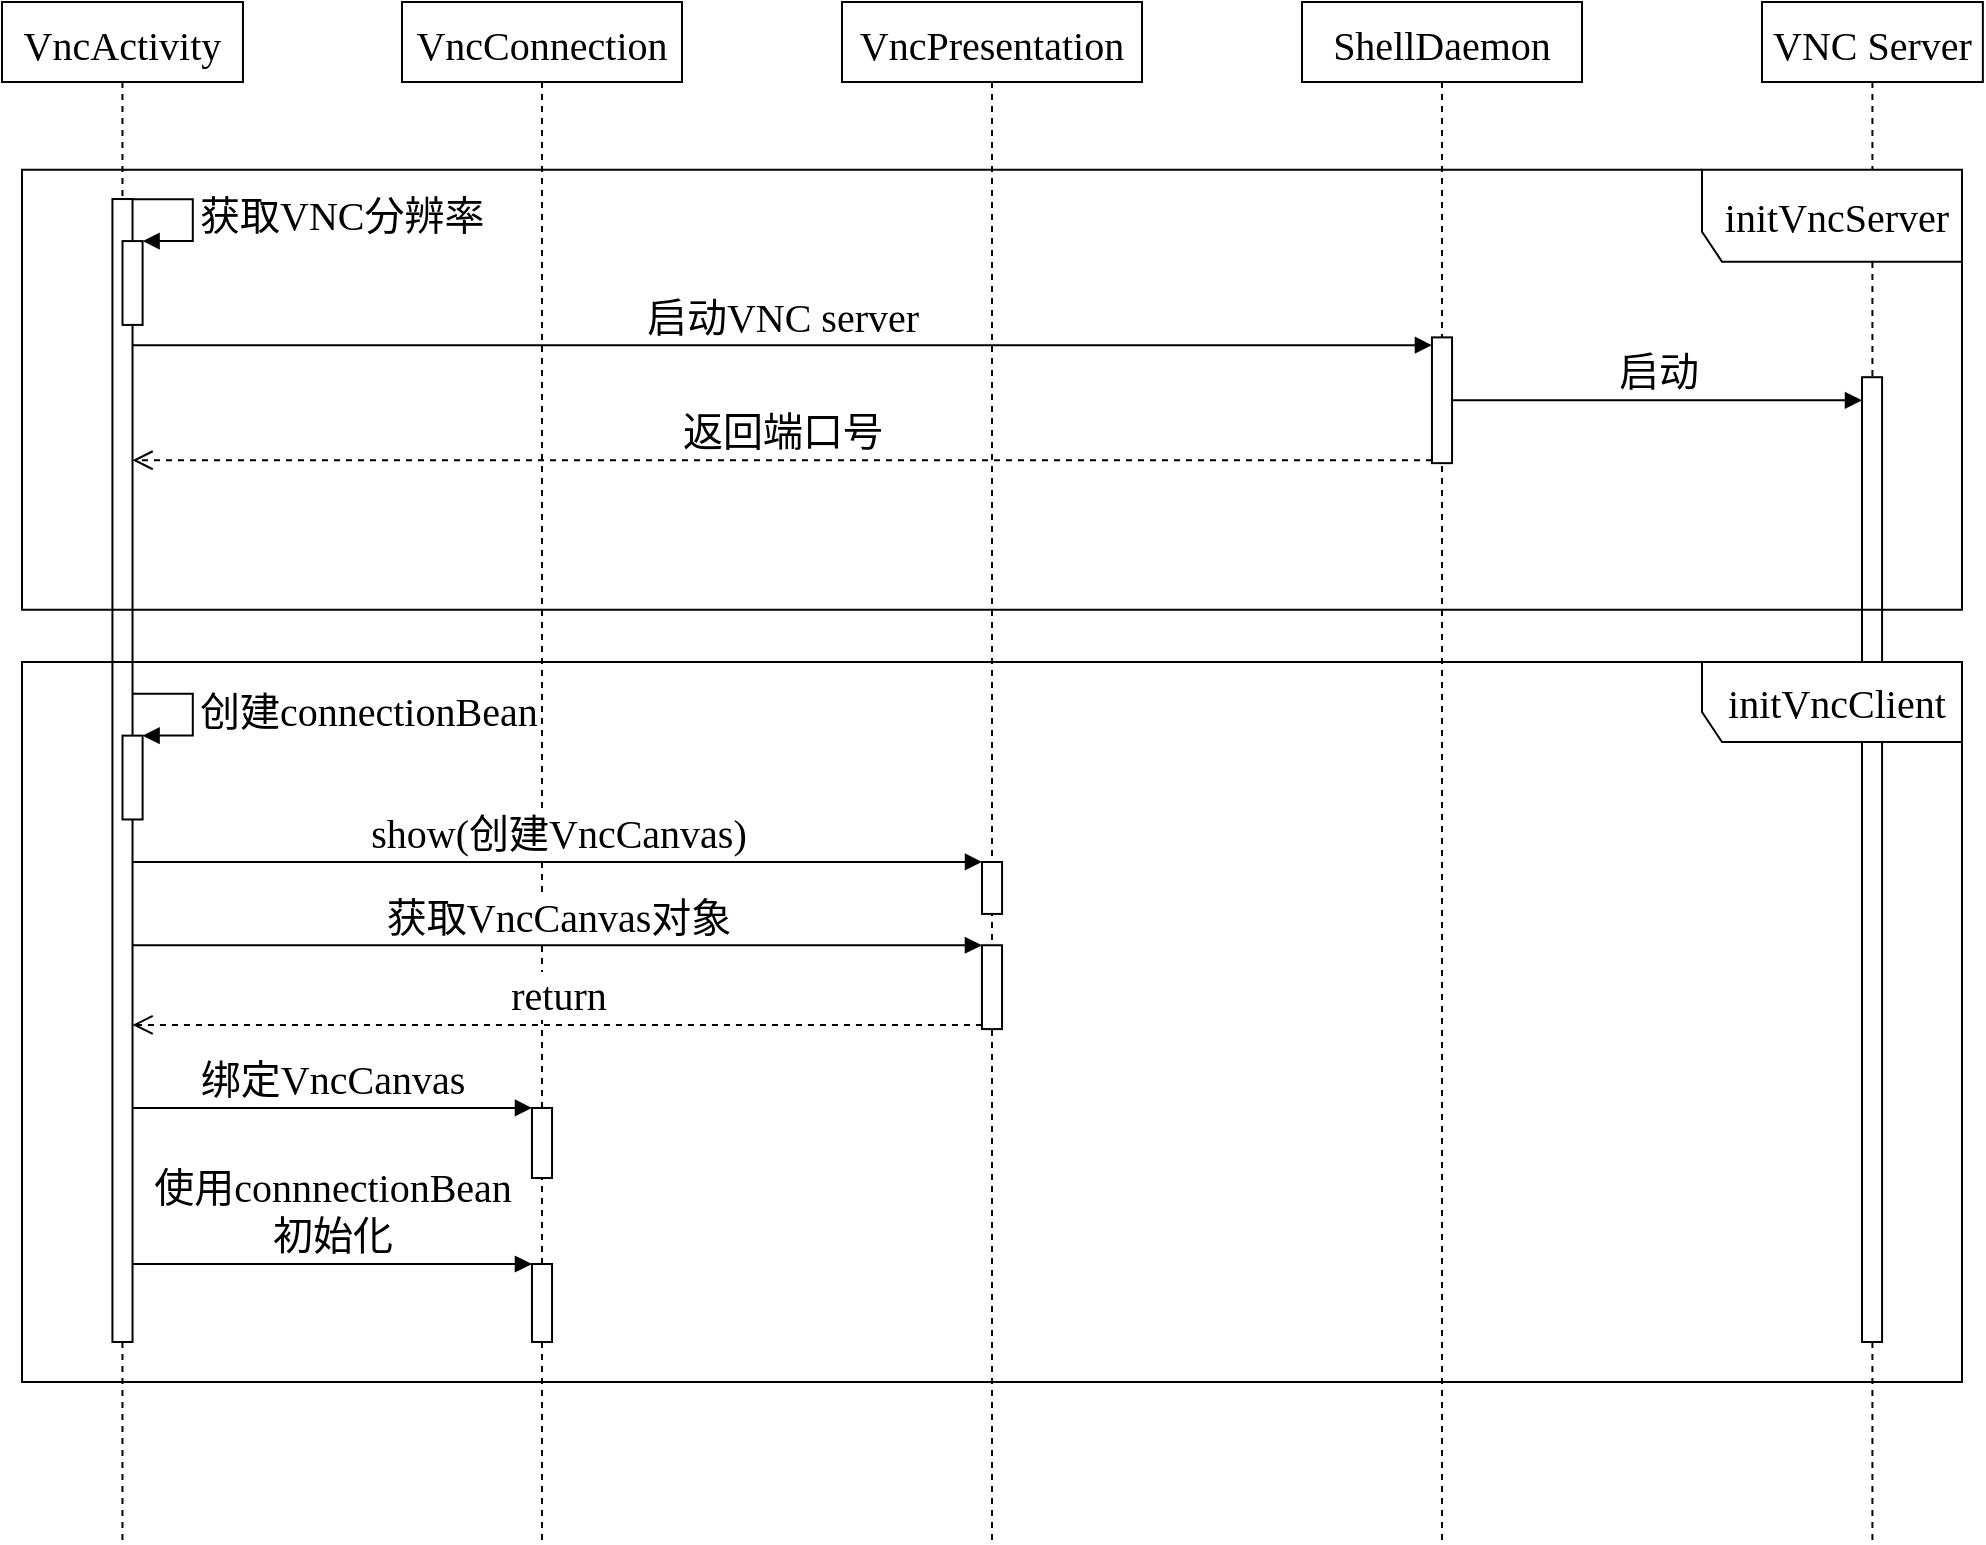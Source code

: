 <mxfile version="14.5.1" type="device"><diagram id="kgpKYQtTHZ0yAKxKKP6v" name="Page-1"><mxGraphModel dx="1911" dy="1233" grid="1" gridSize="10" guides="1" tooltips="1" connect="1" arrows="1" fold="1" page="1" pageScale="1" pageWidth="827" pageHeight="1169" math="0" shadow="0"><root><mxCell id="0"/><mxCell id="1" parent="0"/><mxCell id="MvXB4SHVEe0grJ45rhod-3" value="VNC Server" style="shape=umlLifeline;perimeter=lifelinePerimeter;container=0;collapsible=0;recursiveResize=0;rounded=0;shadow=0;strokeWidth=1;fontSize=20;fontFamily=Times New Roman;labelBackgroundColor=#ffffff;" vertex="1" parent="1"><mxGeometry x="1010" y="150" width="110.43" height="770" as="geometry"/></mxCell><mxCell id="MvXB4SHVEe0grJ45rhod-23" value="" style="html=1;points=[];perimeter=orthogonalPerimeter;fontSize=20;fontFamily=Times New Roman;labelBackgroundColor=#ffffff;" vertex="1" parent="1"><mxGeometry x="1060" y="337.6" width="10.04" height="482.4" as="geometry"/></mxCell><mxCell id="3nuBFxr9cyL0pnOWT2aG-1" value="VncActivity" style="shape=umlLifeline;perimeter=lifelinePerimeter;container=1;collapsible=0;recursiveResize=0;rounded=0;shadow=0;strokeWidth=1;fontSize=20;fontFamily=Times New Roman;labelBackgroundColor=#ffffff;" parent="1" vertex="1"><mxGeometry x="130" y="150" width="120.48" height="770" as="geometry"/></mxCell><mxCell id="MvXB4SHVEe0grJ45rhod-10" value="" style="html=1;points=[];perimeter=orthogonalPerimeter;fontSize=20;fontFamily=Times New Roman;labelBackgroundColor=#ffffff;" vertex="1" parent="3nuBFxr9cyL0pnOWT2aG-1"><mxGeometry x="55.22" y="98.52" width="10.04" height="571.48" as="geometry"/></mxCell><mxCell id="MvXB4SHVEe0grJ45rhod-20" value="" style="html=1;points=[];perimeter=orthogonalPerimeter;fontSize=20;fontFamily=Times New Roman;labelBackgroundColor=#ffffff;" vertex="1" parent="3nuBFxr9cyL0pnOWT2aG-1"><mxGeometry x="60.257" y="119.541" width="10.043" height="41.922" as="geometry"/></mxCell><mxCell id="MvXB4SHVEe0grJ45rhod-21" value="获取VNC分辨率" style="edgeStyle=orthogonalEdgeStyle;html=1;align=left;spacingLeft=2;endArrow=block;rounded=0;entryX=1;entryY=0;fontSize=20;fontFamily=Times New Roman;labelBackgroundColor=#ffffff;" edge="1" target="MvXB4SHVEe0grJ45rhod-20" parent="3nuBFxr9cyL0pnOWT2aG-1"><mxGeometry relative="1" as="geometry"><mxPoint x="65.279" y="98.579" as="sourcePoint"/><Array as="points"><mxPoint x="95.41" y="98.579"/></Array></mxGeometry></mxCell><mxCell id="MvXB4SHVEe0grJ45rhod-35" value="" style="html=1;points=[];perimeter=orthogonalPerimeter;fontSize=20;fontFamily=Times New Roman;labelBackgroundColor=#ffffff;" vertex="1" parent="3nuBFxr9cyL0pnOWT2aG-1"><mxGeometry x="60.257" y="366.816" width="10.043" height="41.922" as="geometry"/></mxCell><mxCell id="MvXB4SHVEe0grJ45rhod-36" value="创建connectionBean" style="edgeStyle=orthogonalEdgeStyle;html=1;align=left;spacingLeft=2;endArrow=block;rounded=0;entryX=1;entryY=0;fontSize=20;fontFamily=Times New Roman;labelBackgroundColor=#ffffff;" edge="1" target="MvXB4SHVEe0grJ45rhod-35" parent="3nuBFxr9cyL0pnOWT2aG-1"><mxGeometry relative="1" as="geometry"><mxPoint x="65.279" y="345.855" as="sourcePoint"/><Array as="points"><mxPoint x="95.41" y="345.855"/></Array></mxGeometry></mxCell><mxCell id="3nuBFxr9cyL0pnOWT2aG-5" value="VncConnection" style="shape=umlLifeline;perimeter=lifelinePerimeter;container=1;collapsible=0;recursiveResize=0;rounded=0;shadow=0;strokeWidth=1;fontSize=20;fontFamily=Times New Roman;labelBackgroundColor=#ffffff;" parent="1" vertex="1"><mxGeometry x="330" y="150" width="140" height="770" as="geometry"/></mxCell><mxCell id="MvXB4SHVEe0grJ45rhod-44" value="" style="html=1;points=[];perimeter=orthogonalPerimeter;fontSize=20;fontFamily=Times New Roman;labelBackgroundColor=#ffffff;" vertex="1" parent="3nuBFxr9cyL0pnOWT2aG-5"><mxGeometry x="64.98" y="552.99" width="10.04" height="35.01" as="geometry"/></mxCell><mxCell id="MvXB4SHVEe0grJ45rhod-46" value="" style="html=1;points=[];perimeter=orthogonalPerimeter;fontSize=20;fontFamily=Times New Roman;labelBackgroundColor=#ffffff;" vertex="1" parent="3nuBFxr9cyL0pnOWT2aG-5"><mxGeometry x="64.98" y="631" width="10.04" height="39" as="geometry"/></mxCell><mxCell id="MvXB4SHVEe0grJ45rhod-1" value="VncPresentation" style="shape=umlLifeline;perimeter=lifelinePerimeter;container=1;collapsible=0;recursiveResize=0;rounded=0;shadow=0;strokeWidth=1;fontSize=20;fontFamily=Times New Roman;labelBackgroundColor=#ffffff;" vertex="1" parent="1"><mxGeometry x="550" y="150" width="150" height="770" as="geometry"/></mxCell><mxCell id="MvXB4SHVEe0grJ45rhod-27" value="" style="html=1;points=[];perimeter=orthogonalPerimeter;fontSize=20;fontFamily=Times New Roman;labelBackgroundColor=#ffffff;" vertex="1" parent="MvXB4SHVEe0grJ45rhod-1"><mxGeometry x="70" y="430" width="10.04" height="25.96" as="geometry"/></mxCell><mxCell id="MvXB4SHVEe0grJ45rhod-39" value="" style="html=1;points=[];perimeter=orthogonalPerimeter;fontSize=20;fontFamily=Times New Roman;labelBackgroundColor=#ffffff;" vertex="1" parent="MvXB4SHVEe0grJ45rhod-1"><mxGeometry x="69.976" y="471.625" width="10.043" height="41.922" as="geometry"/></mxCell><mxCell id="MvXB4SHVEe0grJ45rhod-2" value="ShellDaemon" style="shape=umlLifeline;perimeter=lifelinePerimeter;container=1;collapsible=0;recursiveResize=0;rounded=0;shadow=0;strokeWidth=1;fontSize=20;fontFamily=Times New Roman;labelBackgroundColor=#ffffff;" vertex="1" parent="1"><mxGeometry x="780" y="150" width="140" height="770" as="geometry"/></mxCell><mxCell id="MvXB4SHVEe0grJ45rhod-13" value="" style="html=1;points=[];perimeter=orthogonalPerimeter;fontSize=20;fontFamily=Times New Roman;labelBackgroundColor=#ffffff;" vertex="1" parent="MvXB4SHVEe0grJ45rhod-2"><mxGeometry x="64.98" y="167.689" width="10.043" height="62.883" as="geometry"/></mxCell><mxCell id="MvXB4SHVEe0grJ45rhod-15" value="返回端口号" style="html=1;verticalAlign=bottom;endArrow=open;dashed=1;endSize=8;fontSize=20;fontFamily=Times New Roman;labelBackgroundColor=#ffffff;" edge="1" parent="1"><mxGeometry x="140" y="180" as="geometry"><mxPoint x="195.259" y="379.131" as="targetPoint"/><mxPoint x="844.98" y="379.131" as="sourcePoint"/></mxGeometry></mxCell><mxCell id="MvXB4SHVEe0grJ45rhod-17" value="启动VNC server" style="html=1;verticalAlign=bottom;endArrow=block;fontSize=20;fontFamily=Times New Roman;labelBackgroundColor=#ffffff;" edge="1" parent="1"><mxGeometry x="140" y="91" width="80" as="geometry"><mxPoint x="195.259" y="321.572" as="sourcePoint"/><mxPoint x="844.98" y="321.572" as="targetPoint"/></mxGeometry></mxCell><mxCell id="MvXB4SHVEe0grJ45rhod-24" value="启动" style="html=1;verticalAlign=bottom;startArrow=none;endArrow=block;startSize=8;fontSize=20;fontFamily=Times New Roman;labelBackgroundColor=#ffffff;startFill=0;" edge="1" target="MvXB4SHVEe0grJ45rhod-23" parent="1" source="MvXB4SHVEe0grJ45rhod-13"><mxGeometry x="140" y="150" as="geometry"><mxPoint x="688.374" y="347.034" as="sourcePoint"/><mxPoint x="838.021" y="347.034" as="targetPoint"/></mxGeometry></mxCell><mxCell id="MvXB4SHVEe0grJ45rhod-28" value="show(创建VncCanvas)" style="html=1;verticalAlign=bottom;startArrow=none;endArrow=block;startSize=8;startFill=0;fontSize=20;fontFamily=Times New Roman;labelBackgroundColor=#ffffff;" edge="1" parent="1"><mxGeometry x="140" y="124" as="geometry"><mxPoint x="195.26" y="579.964" as="sourcePoint"/><mxPoint x="619.996" y="579.964" as="targetPoint"/></mxGeometry></mxCell><mxCell id="MvXB4SHVEe0grJ45rhod-41" value="return" style="html=1;verticalAlign=bottom;endArrow=open;dashed=1;endSize=8;exitX=0;exitY=0.95;fontSize=20;fontFamily=Times New Roman;labelBackgroundColor=#ffffff;" edge="1" source="MvXB4SHVEe0grJ45rhod-39" parent="1" target="MvXB4SHVEe0grJ45rhod-10"><mxGeometry x="140" y="150" as="geometry"><mxPoint x="240.435" y="661.451" as="targetPoint"/></mxGeometry></mxCell><mxCell id="MvXB4SHVEe0grJ45rhod-42" value="获取VncCanvas对象" style="html=1;verticalAlign=bottom;startArrow=none;startFill=0;endArrow=block;startSize=8;fontSize=20;fontFamily=Times New Roman;labelBackgroundColor=#ffffff;" edge="1" parent="1" source="MvXB4SHVEe0grJ45rhod-10" target="MvXB4SHVEe0grJ45rhod-39"><mxGeometry x="140" y="150" width="60" as="geometry"><mxPoint x="230.391" y="621.625" as="sourcePoint"/><mxPoint x="517.283" y="621.793" as="targetPoint"/></mxGeometry></mxCell><mxCell id="MvXB4SHVEe0grJ45rhod-45" value="绑定VncCanvas" style="html=1;verticalAlign=bottom;startArrow=none;endArrow=block;startSize=8;startFill=0;fontSize=20;fontFamily=Times New Roman;labelBackgroundColor=#ffffff;" edge="1" target="MvXB4SHVEe0grJ45rhod-44" parent="1"><mxGeometry x="140" y="158" as="geometry"><mxPoint x="195.259" y="702.99" as="sourcePoint"/><mxPoint as="offset"/></mxGeometry></mxCell><mxCell id="MvXB4SHVEe0grJ45rhod-47" value="使用connnectionBean&lt;br style=&quot;font-size: 20px;&quot;&gt;初始化" style="html=1;verticalAlign=bottom;startArrow=none;endArrow=block;startSize=8;startFill=0;fontSize=20;fontFamily=Times New Roman;labelBackgroundColor=#ffffff;" edge="1" parent="1" target="MvXB4SHVEe0grJ45rhod-46"><mxGeometry x="-0.004" relative="1" as="geometry"><mxPoint x="195.259" y="781.001" as="sourcePoint"/><mxPoint as="offset"/></mxGeometry></mxCell><mxCell id="MvXB4SHVEe0grJ45rhod-48" value="initVncServer" style="shape=umlFrame;whiteSpace=wrap;html=1;width=130;height=46;boundedLbl=1;verticalAlign=middle;align=center;spacingLeft=5;flipH=1;fontSize=20;fontFamily=Times New Roman;labelBackgroundColor=#ffffff;" vertex="1" parent="1"><mxGeometry x="140" y="233.84" width="970" height="220.09" as="geometry"/></mxCell><mxCell id="MvXB4SHVEe0grJ45rhod-49" value="initVncClient" style="shape=umlFrame;whiteSpace=wrap;html=1;width=130;height=40;boundedLbl=1;verticalAlign=middle;align=center;spacingLeft=5;flipH=1;flipV=0;fontSize=20;fontFamily=Times New Roman;labelBackgroundColor=#ffffff;" vertex="1" parent="1"><mxGeometry x="140" y="480" width="970" height="360" as="geometry"/></mxCell></root></mxGraphModel></diagram></mxfile>